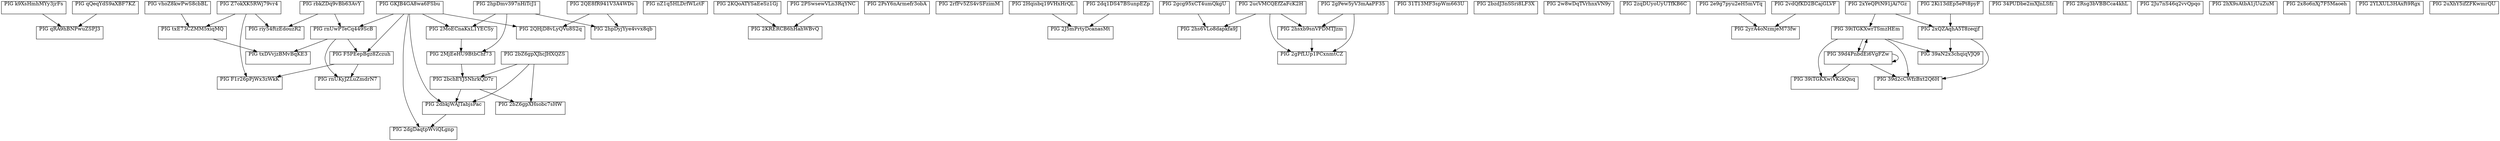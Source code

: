 digraph pigy {
rankdir=TB
node [labelloc=t shape=box]

PIG_qRA9hBNPwuZSPJ3 [label="PIG qRA9hBNPwuZSPJ3" image="images/PIG@qRA9hBNPwuZSPJ3.png" href="https://pool.pm/cbf096ed812bdafc8b000886cf7b1ccd4e430e78dc579c7f25a155d3.PIG@qRA9hBNPwuZSPJ3"]
PIG_k9XsHmhMYy3jrFs -> PIG_qRA9hBNPwuZSPJ3
PIG_qQeqYdS9aXBF7KZ -> PIG_qRA9hBNPwuZSPJ3

PIG_rbkZDq9vBb63AvY [label="PIG rbkZDq9vBb63AvY" image="images/PIG@rbkZDq9vBb63AvY.png" href="https://pool.pm/cbf096ed812bdafc8b000886cf7b1ccd4e430e78dc579c7f25a155d3.PIG@rbkZDq9vBb63AvY"]

PIG_vhoZ8kwPwS8cbBL [label="PIG vhoZ8kwPwS8cbBL" image="images/PIG@vhoZ8kwPwS8cbBL.png" href="https://pool.pm/cbf096ed812bdafc8b000886cf7b1ccd4e430e78dc579c7f25a155d3.PIG@vhoZ8kwPwS8cbBL"]

PIG_Z7okXK5RWj79vr4 [label="PIG Z7okXK5RWj79vr4" image="images/PIG@Z7okXK5RWj79vr4.png" href="https://pool.pm/cbf096ed812bdafc8b000886cf7b1ccd4e430e78dc579c7f25a155d3.PIG@Z7okXK5RWj79vr4"]

PIG_GKJB4GA8wa6FSbu [label="PIG GKJB4GA8wa6FSbu" image="images/PIG@GKJB4GA8wa6FSbu.png" href="https://pool.pm/cbf096ed812bdafc8b000886cf7b1ccd4e430e78dc579c7f25a155d3.PIG@GKJB4GA8wa6FSbu"]

PIG_rnUwPTeCq449ScB [label="PIG rnUwPTeCq449ScB" image="images/PIG@rnUwPTeCq449ScB.png" href="https://pool.pm/cbf096ed812bdafc8b000886cf7b1ccd4e430e78dc579c7f25a155d3.PIG@rnUwPTeCq449ScB"]
PIG_GKJB4GA8wa6FSbu -> PIG_rnUwPTeCq449ScB
PIG_rbkZDq9vBb63AvY -> PIG_rnUwPTeCq449ScB

PIG_F5PEepBgz8Zczuh [label="PIG F5PEepBgz8Zczuh" image="images/PIG@F5PEepBgz8Zczuh.png" href="https://pool.pm/cbf096ed812bdafc8b000886cf7b1ccd4e430e78dc579c7f25a155d3.PIG@F5PEepBgz8Zczuh"]
PIG_GKJB4GA8wa6FSbu -> PIG_F5PEepBgz8Zczuh
PIG_rnUwPTeCq449ScB -> PIG_F5PEepBgz8Zczuh

PIG_F1r26pPjWx3zWkK [label="PIG F1r26pPjWx3zWkK" image="images/PIG@F1r26pPjWx3zWkK.png" href="https://pool.pm/cbf096ed812bdafc8b000886cf7b1ccd4e430e78dc579c7f25a155d3.PIG@F1r26pPjWx3zWkK"]
PIG_F5PEepBgz8Zczuh -> PIG_F1r26pPjWx3zWkK
PIG_Z7okXK5RWj79vr4 -> PIG_F1r26pPjWx3zWkK

PIG_k9XsHmhMYy3jrFs [label="PIG k9XsHmhMYy3jrFs" image="images/PIG@k9XsHmhMYy3jrFs.png" href="https://pool.pm/cbf096ed812bdafc8b000886cf7b1ccd4e430e78dc579c7f25a155d3.PIG@k9XsHmhMYy3jrFs"]

PIG_txE73CZMM5xiqMQ [label="PIG txE73CZMM5xiqMQ" image="images/PIG@txE73CZMM5xiqMQ.png" href="https://pool.pm/cbf096ed812bdafc8b000886cf7b1ccd4e430e78dc579c7f25a155d3.PIG@txE73CZMM5xiqMQ"]
PIG_Z7okXK5RWj79vr4 -> PIG_txE73CZMM5xiqMQ
PIG_vhoZ8kwPwS8cbBL -> PIG_txE73CZMM5xiqMQ

PIG_txDVvjzBMvBqKE3 [label="PIG txDVvjzBMvBqKE3" image="images/PIG@txDVvjzBMvBqKE3.png" href="https://pool.pm/cbf096ed812bdafc8b000886cf7b1ccd4e430e78dc579c7f25a155d3.PIG@txDVvjzBMvBqKE3"]
PIG_rnUwPTeCq449ScB -> PIG_txDVvjzBMvBqKE3
PIG_txE73CZMM5xiqMQ -> PIG_txDVvjzBMvBqKE3

PIG_riy54ftzEdouzR2 [label="PIG riy54ftzEdouzR2" image="images/PIG@riy54ftzEdouzR2.png" href="https://pool.pm/cbf096ed812bdafc8b000886cf7b1ccd4e430e78dc579c7f25a155d3.PIG@riy54ftzEdouzR2"]
PIG_Z7okXK5RWj79vr4 -> PIG_riy54ftzEdouzR2
PIG_rbkZDq9vBb63AvY -> PIG_riy54ftzEdouzR2

PIG_qQeqYdS9aXBF7KZ [label="PIG qQeqYdS9aXBF7KZ" image="images/PIG@qQeqYdS9aXBF7KZ.png" href="https://pool.pm/cbf096ed812bdafc8b000886cf7b1ccd4e430e78dc579c7f25a155d3.PIG@qQeqYdS9aXBF7KZ"]

PIG_rnUKyJZLuZmdrN7 [label="PIG rnUKyJZLuZmdrN7" image="images/PIG@rnUKyJZLuZmdrN7.png" href="https://pool.pm/cbf096ed812bdafc8b000886cf7b1ccd4e430e78dc579c7f25a155d3.PIG@rnUKyJZLuZmdrN7"]
PIG_F5PEepBgz8Zczuh -> PIG_rnUKyJZLuZmdrN7
PIG_rnUwPTeCq449ScB -> PIG_rnUKyJZLuZmdrN7

PIG_nZ1q5HLDrfWLctF [label="PIG nZ1q5HLDrfWLctF" image="images/PIG@nZ1q5HLDrfWLctF.png" href="https://pool.pm/cbf096ed812bdafc8b000886cf7b1ccd4e430e78dc579c7f25a155d3.PIG@nZ1q5HLDrfWLctF"]

PIG_2QE8fR941V3A4WDs [label="PIG 2QE8fR941V3A4WDs" image="images/PIG@2QE8fR941V3A4WDs.png" href="https://pool.pm/cbf096ed812bdafc8b000886cf7b1ccd4e430e78dc579c7f25a155d3.PIG@2QE8fR941V3A4WDs"]

PIG_2hpDmv397nHiTcJ1 [label="PIG 2hpDmv397nHiTcJ1" image="images/PIG@2hpDmv397nHiTcJ1.png" href="https://pool.pm/cbf096ed812bdafc8b000886cf7b1ccd4e430e78dc579c7f25a155d3.PIG@2hpDmv397nHiTcJ1"]

PIG_2MoECnaKxL1YECSy [label="PIG 2MoECnaKxL1YECSy" image="images/PIG@2MoECnaKxL1YECSy.png" href="https://pool.pm/cbf096ed812bdafc8b000886cf7b1ccd4e430e78dc579c7f25a155d3.PIG@2MoECnaKxL1YECSy"]
PIG_2hpDmv397nHiTcJ1 -> PIG_2MoECnaKxL1YECSy
PIG_GKJB4GA8wa6FSbu -> PIG_2MoECnaKxL1YECSy

PIG_2hpDyjYye4vvx8qb [label="PIG 2hpDyjYye4vvx8qb" image="images/PIG@2hpDyjYye4vvx8qb.png" href="https://pool.pm/cbf096ed812bdafc8b000886cf7b1ccd4e430e78dc579c7f25a155d3.PIG@2hpDyjYye4vvx8qb"]
PIG_2QE8fR941V3A4WDs -> PIG_2hpDyjYye4vvx8qb
PIG_2hpDmv397nHiTcJ1 -> PIG_2hpDyjYye4vvx8qb

PIG_2bZ6gpXJhcJHXQZS [label="PIG 2bZ6gpXJhcJHXQZS" image="images/PIG@2bZ6gpXJhcJHXQZS.png" href="https://pool.pm/cbf096ed812bdafc8b000886cf7b1ccd4e430e78dc579c7f25a155d3.PIG@2bZ6gpXJhcJHXQZS"]

PIG_2MjEeHU9BtbChf73 [label="PIG 2MjEeHU9BtbChf73" image="images/PIG@2MjEeHU9BtbChf73.png" href="https://pool.pm/cbf096ed812bdafc8b000886cf7b1ccd4e430e78dc579c7f25a155d3.PIG@2MjEeHU9BtbChf73"]
PIG_2MoECnaKxL1YECSy -> PIG_2MjEeHU9BtbChf73
PIG_2hpDmv397nHiTcJ1 -> PIG_2MjEeHU9BtbChf73

PIG_2KQoATYSaEeSz1Gj [label="PIG 2KQoATYSaEeSz1Gj" image="images/PIG@2KQoATYSaEeSz1Gj.png" href="https://pool.pm/cbf096ed812bdafc8b000886cf7b1ccd4e430e78dc579c7f25a155d3.PIG@2KQoATYSaEeSz1Gj"]

PIG_2PSwsewVLn3RqYNC [label="PIG 2PSwsewVLn3RqYNC" image="images/PIG@2PSwsewVLn3RqYNC.png" href="https://pool.pm/cbf096ed812bdafc8b000886cf7b1ccd4e430e78dc579c7f25a155d3.PIG@2PSwsewVLn3RqYNC"]

PIG_2KRERCB6hHahWBvQ [label="PIG 2KRERCB6hHahWBvQ" image="images/PIG@2KRERCB6hHahWBvQ.png" href="https://pool.pm/cbf096ed812bdafc8b000886cf7b1ccd4e430e78dc579c7f25a155d3.PIG@2KRERCB6hHahWBvQ"]
PIG_2KQoATYSaEeSz1Gj -> PIG_2KRERCB6hHahWBvQ
PIG_2PSwsewVLn3RqYNC -> PIG_2KRERCB6hHahWBvQ

PIG_2PsY6nArmefr3obA [label="PIG 2PsY6nArmefr3obA" image="images/PIG@2PsY6nArmefr3obA.png" href="https://pool.pm/cbf096ed812bdafc8b000886cf7b1ccd4e430e78dc579c7f25a155d3.PIG@2PsY6nArmefr3obA"]

PIG_2rfFv5ZS4vSFzimM [label="PIG 2rfFv5ZS4vSFzimM" image="images/PIG@2rfFv5ZS4vSFzimM.png" href="https://pool.pm/cbf096ed812bdafc8b000886cf7b1ccd4e430e78dc579c7f25a155d3.PIG@2rfFv5ZS4vSFzimM"]

PIG_2bchEYJ5NhrkQD7r [label="PIG 2bchEYJ5NhrkQD7r" image="images/PIG@2bchEYJ5NhrkQD7r.png" href="https://pool.pm/cbf096ed812bdafc8b000886cf7b1ccd4e430e78dc579c7f25a155d3.PIG@2bchEYJ5NhrkQD7r"]
PIG_2MjEeHU9BtbChf73 -> PIG_2bchEYJ5NhrkQD7r
PIG_2bZ6gpXJhcJHXQZS -> PIG_2bchEYJ5NhrkQD7r

PIG_2QHjD8vLyQVu8S2q [label="PIG 2QHjD8vLyQVu8S2q" image="images/PIG@2QHjD8vLyQVu8S2q.png" href="https://pool.pm/cbf096ed812bdafc8b000886cf7b1ccd4e430e78dc579c7f25a155d3.PIG@2QHjD8vLyQVu8S2q"]
PIG_2QE8fR941V3A4WDs -> PIG_2QHjD8vLyQVu8S2q
PIG_GKJB4GA8wa6FSbu -> PIG_2QHjD8vLyQVu8S2q

PIG_2Hqisbq19VHxHrQL [label="PIG 2Hqisbq19VHxHrQL" image="images/PIG@2Hqisbq19VHxHrQL.png" href="https://pool.pm/cbf096ed812bdafc8b000886cf7b1ccd4e430e78dc579c7f25a155d3.PIG@2Hqisbq19VHxHrQL"]

PIG_2dq1DS47BSunpEZp [label="PIG 2dq1DS47BSunpEZp" image="images/PIG@2dq1DS47BSunpEZp.png" href="https://pool.pm/cbf096ed812bdafc8b000886cf7b1ccd4e430e78dc579c7f25a155d3.PIG@2dq1DS47BSunpEZp"]

PIG_2J5mPrtyDcanasMt [label="PIG 2J5mPrtyDcanasMt" image="images/PIG@2J5mPrtyDcanasMt.png" href="https://pool.pm/cbf096ed812bdafc8b000886cf7b1ccd4e430e78dc579c7f25a155d3.PIG@2J5mPrtyDcanasMt"]
PIG_2Hqisbq19VHxHrQL -> PIG_2J5mPrtyDcanasMt
PIG_2dq1DS47BSunpEZp -> PIG_2J5mPrtyDcanasMt

PIG_2hs6VLo8dapkfa9J [label="PIG 2hs6VLo8dapkfa9J" image="images/PIG@2hs6VLo8dapkfa9J.png" href="https://pool.pm/cbf096ed812bdafc8b000886cf7b1ccd4e430e78dc579c7f25a155d3.PIG@2hs6VLo8dapkfa9J"]
PIG_2gcg95xCT4umQkgU -> PIG_2hs6VLo8dapkfa9J
PIG_2ucVMCQEfZaFcK2H -> PIG_2hs6VLo8dapkfa9J

PIG_2dbkjWAJTabjsPac [label="PIG 2dbkjWAJTabjsPac" image="images/PIG@2dbkjWAJTabjsPac.png" href="https://pool.pm/cbf096ed812bdafc8b000886cf7b1ccd4e430e78dc579c7f25a155d3.PIG@2dbkjWAJTabjsPac"]
PIG_2bZ6gpXJhcJHXQZS -> PIG_2dbkjWAJTabjsPac
PIG_2bchEYJ5NhrkQD7r -> PIG_2dbkjWAJTabjsPac
PIG_GKJB4GA8wa6FSbu -> PIG_2dbkjWAJTabjsPac

PIG_2bZ6gpXHsobc7sHW [label="PIG 2bZ6gpXHsobc7sHW" image="images/PIG@2bZ6gpXHsobc7sHW.png" href="https://pool.pm/cbf096ed812bdafc8b000886cf7b1ccd4e430e78dc579c7f25a155d3.PIG@2bZ6gpXHsobc7sHW"]
PIG_2bZ6gpXJhcJHXQZS -> PIG_2bZ6gpXHsobc7sHW
PIG_2bchEYJ5NhrkQD7r -> PIG_2bZ6gpXHsobc7sHW

PIG_31T13MF3spWm663U [label="PIG 31T13MF3spWm663U" image="images/PIG@31T13MF3spWm663U.png" href="https://pool.pm/cbf096ed812bdafc8b000886cf7b1ccd4e430e78dc579c7f25a155d3.PIG@31T13MF3spWm663U"]

PIG_2bzdJ3nSSri8LF3X [label="PIG 2bzdJ3nSSri8LF3X" image="images/PIG@2bzdJ3nSSri8LF3X.png" href="https://pool.pm/cbf096ed812bdafc8b000886cf7b1ccd4e430e78dc579c7f25a155d3.PIG@2bzdJ3nSSri8LF3X"]

PIG_2w8wDqTVrhnxVN9y [label="PIG 2w8wDqTVrhnxVN9y" image="images/PIG@2w8wDqTVrhnxVN9y.png" href="https://pool.pm/cbf096ed812bdafc8b000886cf7b1ccd4e430e78dc579c7f25a155d3.PIG@2w8wDqTVrhnxVN9y"]

PIG_2zqDUyoUyUTfKB6C [label="PIG 2zqDUyoUyUTfKB6C" image="images/PIG@2zqDUyoUyUTfKB6C.png" href="https://pool.pm/cbf096ed812bdafc8b000886cf7b1ccd4e430e78dc579c7f25a155d3.PIG@2zqDUyoUyUTfKB6C"]

PIG_2e9g7pyu2eH5mVTq [label="PIG 2e9g7pyu2eH5mVTq" image="images/PIG@2e9g7pyu2eH5mVTq.png" href="https://pool.pm/cbf096ed812bdafc8b000886cf7b1ccd4e430e78dc579c7f25a155d3.PIG@2e9g7pyu2eH5mVTq"]

PIG_2vdQfKD2BCajGLVF [label="PIG 2vdQfKD2BCajGLVF" image="images/PIG@2vdQfKD2BCajGLVF.png" href="https://pool.pm/cbf096ed812bdafc8b000886cf7b1ccd4e430e78dc579c7f25a155d3.PIG@2vdQfKD2BCajGLVF"]

PIG_2yrA4oNzmjeM73fw [label="PIG 2yrA4oNzmjeM73fw" image="images/PIG@2yrA4oNzmjeM73fw.png" href="https://pool.pm/cbf096ed812bdafc8b000886cf7b1ccd4e430e78dc579c7f25a155d3.PIG@2yrA4oNzmjeM73fw"]
PIG_2e9g7pyu2eH5mVTq -> PIG_2yrA4oNzmjeM73fw
PIG_2vdQfKD2BCajGLVF -> PIG_2yrA4oNzmjeM73fw

PIG_2ucVMCQEfZaFcK2H [label="PIG 2ucVMCQEfZaFcK2H" image="images/PIG@2ucVMCQEfZaFcK2H.png" href="https://pool.pm/cbf096ed812bdafc8b000886cf7b1ccd4e430e78dc579c7f25a155d3.PIG@2ucVMCQEfZaFcK2H"]

PIG_2xYeQPtN91jAi7Gz [label="PIG 2xYeQPtN91jAi7Gz" image="images/PIG@2xYeQPtN91jAi7Gz.png" href="https://pool.pm/cbf096ed812bdafc8b000886cf7b1ccd4e430e78dc579c7f25a155d3.PIG@2xYeQPtN91jAi7Gz"]

PIG_2hsxb9snVPDMTJzm [label="PIG 2hsxb9snVPDMTJzm" image="images/PIG@2hsxb9snVPDMTJzm.png" href="https://pool.pm/cbf096ed812bdafc8b000886cf7b1ccd4e430e78dc579c7f25a155d3.PIG@2hsxb9snVPDMTJzm"]
PIG_2gPew5yV3mAaPF35 -> PIG_2hsxb9snVPDMTJzm
PIG_2ucVMCQEfZaFcK2H -> PIG_2hsxb9snVPDMTJzm

PIG_2dgDaqtpWviQLgnp [label="PIG 2dgDaqtpWviQLgnp" image="images/PIG@2dgDaqtpWviQLgnp.png" href="https://pool.pm/cbf096ed812bdafc8b000886cf7b1ccd4e430e78dc579c7f25a155d3.PIG@2dgDaqtpWviQLgnp"]
PIG_2dbkjWAJTabjsPac -> PIG_2dgDaqtpWviQLgnp
PIG_GKJB4GA8wa6FSbu -> PIG_2dgDaqtpWviQLgnp

PIG_2gcg95xCT4umQkgU [label="PIG 2gcg95xCT4umQkgU" image="images/PIG@2gcg95xCT4umQkgU.png" href="https://pool.pm/cbf096ed812bdafc8b000886cf7b1ccd4e430e78dc579c7f25a155d3.PIG@2gcg95xCT4umQkgU"]

PIG_34PUDbe2mXJnLSfz [label="PIG 34PUDbe2mXJnLSfz" image="images/PIG@34PUDbe2mXJnLSfz.png" href="https://pool.pm/cbf096ed812bdafc8b000886cf7b1ccd4e430e78dc579c7f25a155d3.PIG@34PUDbe2mXJnLSfz"]

PIG_2gPew5yV3mAaPF35 [label="PIG 2gPew5yV3mAaPF35" image="images/PIG@2gPew5yV3mAaPF35.png" href="https://pool.pm/cbf096ed812bdafc8b000886cf7b1ccd4e430e78dc579c7f25a155d3.PIG@2gPew5yV3mAaPF35"]

PIG_2gPfLUp1PCxnmtCZ [label="PIG 2gPfLUp1PCxnmtCZ" image="images/PIG@2gPfLUp1PCxnmtCZ.png" href="https://pool.pm/cbf096ed812bdafc8b000886cf7b1ccd4e430e78dc579c7f25a155d3.PIG@2gPfLUp1PCxnmtCZ"]
PIG_2gPew5yV3mAaPF35 -> PIG_2gPfLUp1PCxnmtCZ
PIG_2hsxb9snVPDMTJzm -> PIG_2gPfLUp1PCxnmtCZ
PIG_2ucVMCQEfZaFcK2H -> PIG_2gPfLUp1PCxnmtCZ

PIG_39d4PnbdEi6VgFZw [label="PIG 39d4PnbdEi6VgFZw" image="images/PIG@39d4PnbdEi6VgFZw.png" href="https://pool.pm/cbf096ed812bdafc8b000886cf7b1ccd4e430e78dc579c7f25a155d3.PIG@39d4PnbdEi6VgFZw"]
PIG_39d4PnbdEi6VgFZw -> PIG_39d4PnbdEi6VgFZw
PIG_39iTGKXwrTSmzHEm -> PIG_39d4PnbdEi6VgFZw

PIG_39iTGKXwiVKzkQnq [label="PIG 39iTGKXwiVKzkQnq" image="images/PIG@39iTGKXwiVKzkQnq.png" href="https://pool.pm/cbf096ed812bdafc8b000886cf7b1ccd4e430e78dc579c7f25a155d3.PIG@39iTGKXwiVKzkQnq"]
PIG_39d4PnbdEi6VgFZw -> PIG_39iTGKXwiVKzkQnq
PIG_39iTGKXwrTSmzHEm -> PIG_39iTGKXwiVKzkQnq

PIG_39iTGKXwrTSmzHEm [label="PIG 39iTGKXwrTSmzHEm" image="images/PIG@39iTGKXwrTSmzHEm.png" href="https://pool.pm/cbf096ed812bdafc8b000886cf7b1ccd4e430e78dc579c7f25a155d3.PIG@39iTGKXwrTSmzHEm"]
PIG_2xYeQPtN91jAi7Gz -> PIG_39iTGKXwrTSmzHEm
PIG_39d4PnbdEi6VgFZw -> PIG_39iTGKXwrTSmzHEm

PIG_2Ki13dEp5ePt8pyF [label="PIG 2Ki13dEp5ePt8pyF" image="images/PIG@2Ki13dEp5ePt8pyF.png" href="https://pool.pm/cbf096ed812bdafc8b000886cf7b1ccd4e430e78dc579c7f25a155d3.PIG@2Ki13dEp5ePt8pyF"]

PIG_39d4PnbdEi6VgFZw [label="PIG 39d4PnbdEi6VgFZw" image="images/PIG@39d4PnbdEi6VgFZw.png" href="https://pool.pm/cbf096ed812bdafc8b000886cf7b1ccd4e430e78dc579c7f25a155d3.PIG@39d4PnbdEi6VgFZw"]

PIG_2Rsg3bVBBCca4khL [label="PIG 2Rsg3bVBBCca4khL" image="images/PIG@2Rsg3bVBBCca4khL.png" href="https://pool.pm/cbf096ed812bdafc8b000886cf7b1ccd4e430e78dc579c7f25a155d3.PIG@2Rsg3bVBBCca4khL"]

PIG_2Ju7nS46q2vvQpqo [label="PIG 2Ju7nS46q2vvQpqo" image="images/PIG@2Ju7nS46q2vvQpqo.png" href="https://pool.pm/cbf096ed812bdafc8b000886cf7b1ccd4e430e78dc579c7f25a155d3.PIG@2Ju7nS46q2vvQpqo"]

PIG_2hX9sAtbA1jUuZuM [label="PIG 2hX9sAtbA1jUuZuM" image="images/PIG@2hX9sAtbA1jUuZuM.png" href="https://pool.pm/cbf096ed812bdafc8b000886cf7b1ccd4e430e78dc579c7f25a155d3.PIG@2hX9sAtbA1jUuZuM"]

PIG_2x8o6nXj7F5Maoeh [label="PIG 2x8o6nXj7F5Maoeh" image="images/PIG@2x8o6nXj7F5Maoeh.png" href="https://pool.pm/cbf096ed812bdafc8b000886cf7b1ccd4e430e78dc579c7f25a155d3.PIG@2x8o6nXj7F5Maoeh"]

PIG_2xQZAqhA5T8zeqjf [label="PIG 2xQZAqhA5T8zeqjf" image="images/PIG@2xQZAqhA5T8zeqjf.png" href="https://pool.pm/cbf096ed812bdafc8b000886cf7b1ccd4e430e78dc579c7f25a155d3.PIG@2xQZAqhA5T8zeqjf"]
PIG_2Ki13dEp5ePt8pyF -> PIG_2xQZAqhA5T8zeqjf
PIG_2xYeQPtN91jAi7Gz -> PIG_2xQZAqhA5T8zeqjf

PIG_2YLXUL3HAxft9Rgx [label="PIG 2YLXUL3HAxft9Rgx" image="images/PIG@2YLXUL3HAxft9Rgx.png" href="https://pool.pm/cbf096ed812bdafc8b000886cf7b1ccd4e430e78dc579c7f25a155d3.PIG@2YLXUL3HAxft9Rgx"]

PIG_2uXhY5ifZFKwmrQU [label="PIG 2uXhY5ifZFKwmrQU" image="images/PIG@2uXhY5ifZFKwmrQU.png" href="https://pool.pm/cbf096ed812bdafc8b000886cf7b1ccd4e430e78dc579c7f25a155d3.PIG@2uXhY5ifZFKwmrQU"]

PIG_39d2cCWfzBxt2Q6H [label="PIG 39d2cCWfzBxt2Q6H" image="images/PIG@39d2cCWfzBxt2Q6H.png" href="https://pool.pm/cbf096ed812bdafc8b000886cf7b1ccd4e430e78dc579c7f25a155d3.PIG@39d2cCWfzBxt2Q6H"]
PIG_2xQZAqhA5T8zeqjf -> PIG_39d2cCWfzBxt2Q6H
PIG_39d4PnbdEi6VgFZw -> PIG_39d2cCWfzBxt2Q6H
PIG_39iTGKXwrTSmzHEm -> PIG_39d2cCWfzBxt2Q6H

PIG_39aN2x3chqiqVJQ9 [label="PIG 39aN2x3chqiqVJQ9" image="images/PIG@39aN2x3chqiqVJQ9.png" href="https://pool.pm/cbf096ed812bdafc8b000886cf7b1ccd4e430e78dc579c7f25a155d3.PIG@39aN2x3chqiqVJQ9"]
PIG_2xQZAqhA5T8zeqjf -> PIG_39aN2x3chqiqVJQ9
PIG_39iTGKXwrTSmzHEm -> PIG_39aN2x3chqiqVJQ9

}
